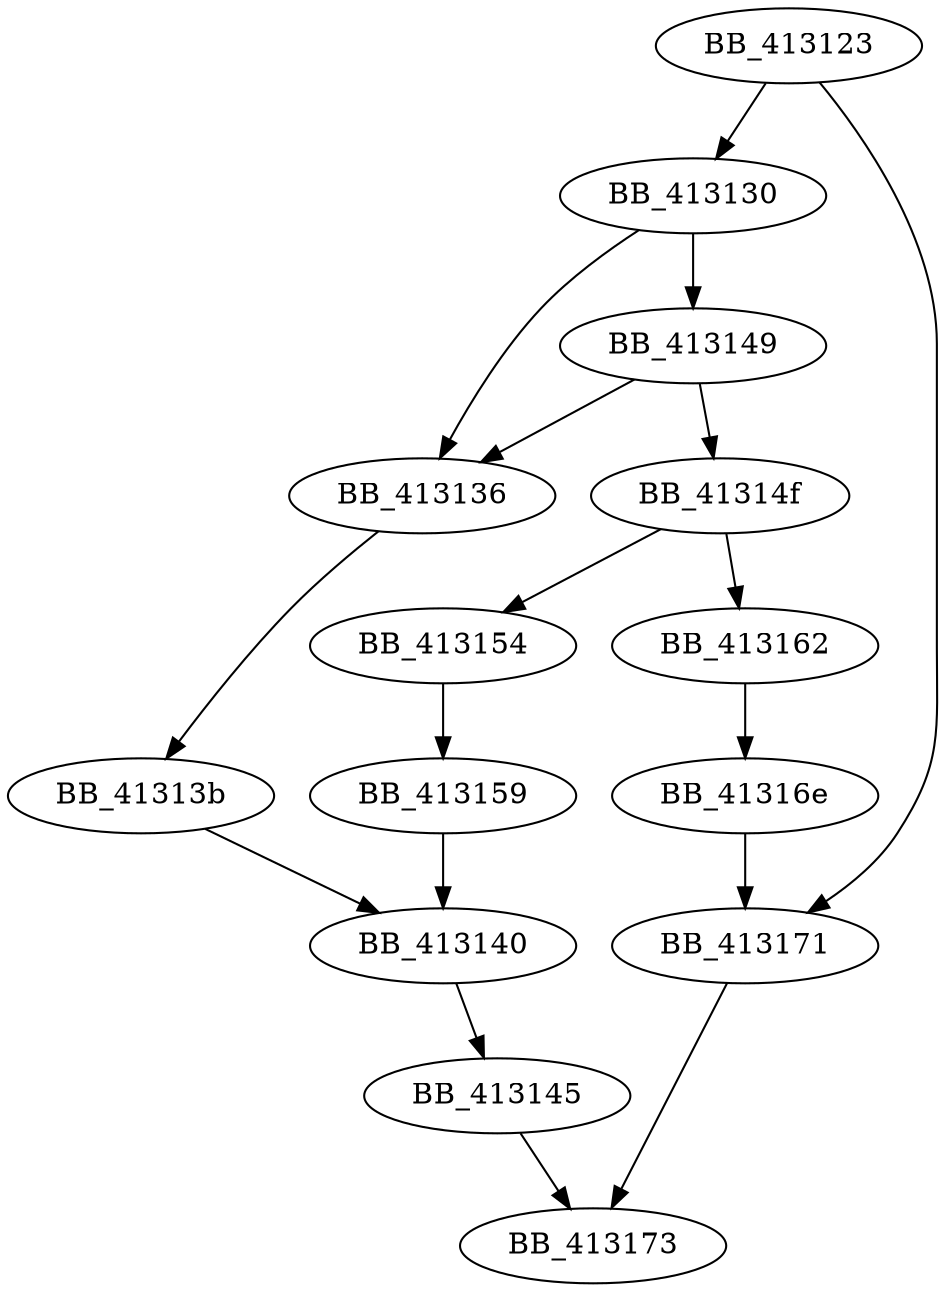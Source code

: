 DiGraph _memmove_s{
BB_413123->BB_413130
BB_413123->BB_413171
BB_413130->BB_413136
BB_413130->BB_413149
BB_413136->BB_41313b
BB_41313b->BB_413140
BB_413140->BB_413145
BB_413145->BB_413173
BB_413149->BB_413136
BB_413149->BB_41314f
BB_41314f->BB_413154
BB_41314f->BB_413162
BB_413154->BB_413159
BB_413159->BB_413140
BB_413162->BB_41316e
BB_41316e->BB_413171
BB_413171->BB_413173
}
